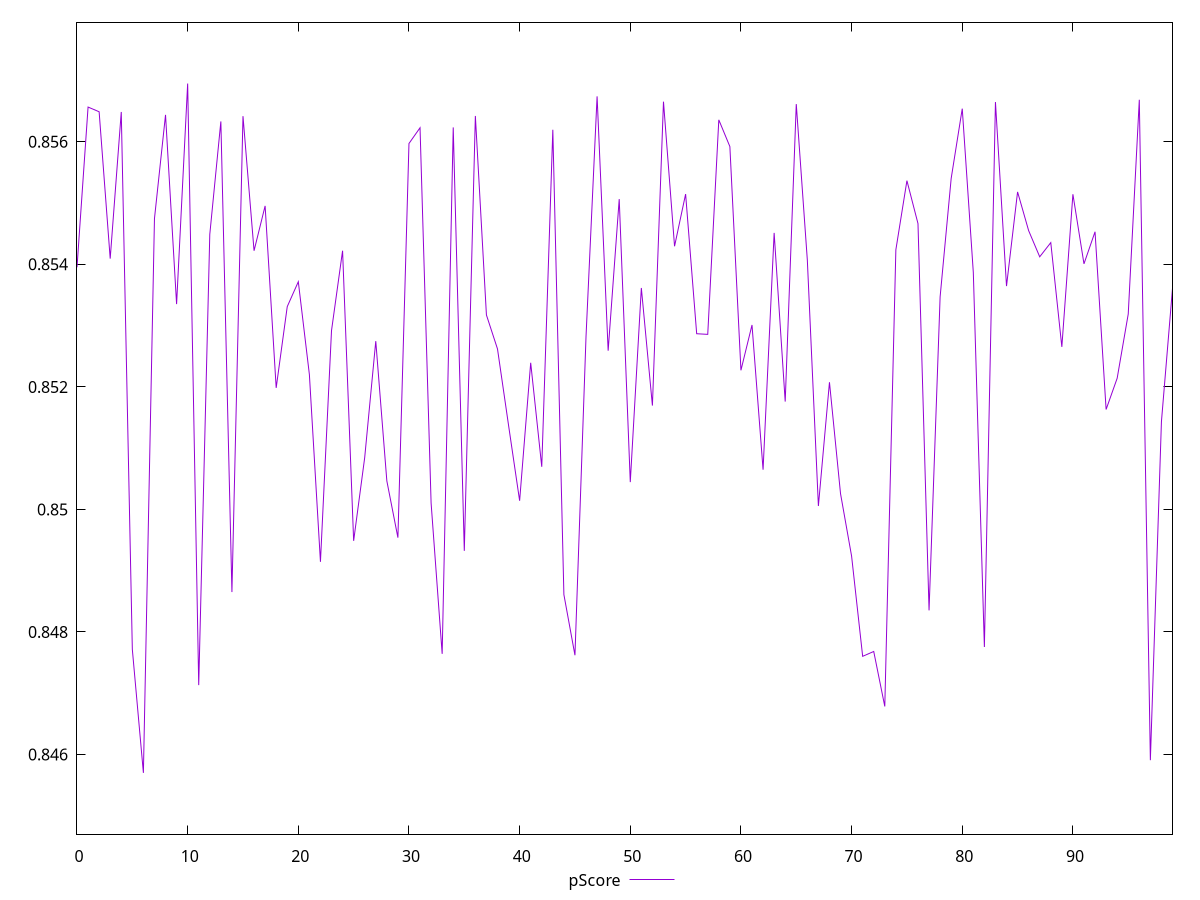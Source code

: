 reset

$pScore <<EOF
0 0.8539527311360555
1 0.8565680991522457
2 0.8564913833389027
3 0.8540941303174803
4 0.8564879265171684
5 0.8477143966930853
6 0.8456982283806779
7 0.8547463051534778
8 0.856440539333523
9 0.8533508167636524
10 0.8569519736410538
11 0.8471304350738025
12 0.854489634434589
13 0.8563332621604658
14 0.848650659760948
15 0.8564199213823178
16 0.8542224707481962
17 0.8549546128609979
18 0.8519837437771831
19 0.853310199949106
20 0.8537165887994952
21 0.85220202411402
22 0.8491437777533555
23 0.8529187281310102
24 0.8542226616653605
25 0.8494863151620419
26 0.8508463107193978
27 0.8527465418024093
28 0.8504646090825013
29 0.84953848019609
30 0.8559733242987115
31 0.8562302132047268
32 0.8501026844016664
33 0.8476413657571296
34 0.8562360772175597
35 0.8493228556460903
36 0.8564228729015155
37 0.8531738559440982
38 0.8526190215066709
39 0.8513717662228645
40 0.8501408658354109
41 0.8523933132062534
42 0.8506954114891591
43 0.8561974319955074
44 0.8486088828985712
45 0.8476189118660123
46 0.8528226578932459
47 0.856743386550748
48 0.852590895460545
49 0.8550657368585727
50 0.8504448922892037
51 0.8536148217427094
52 0.8516944251261597
53 0.8566561751807902
54 0.854295627036237
55 0.855147205798214
56 0.8528676513736616
57 0.8528571540994725
58 0.8563594097730602
59 0.8559228698852153
60 0.852270490155176
61 0.8530105589224699
62 0.8506473688060268
63 0.8545135441615797
64 0.8517602089243111
65 0.8566167754834487
66 0.854070765704937
67 0.8500552739904016
68 0.8520755097903424
69 0.85025688794352
70 0.8492369715330026
71 0.8476012069212452
72 0.8476802036054109
73 0.8467829010996644
74 0.8542372983466866
75 0.8553665714229594
76 0.8546653168116269
77 0.8483513165699555
78 0.8534694514308295
79 0.8554037640781342
80 0.856542177828557
81 0.8538665315639502
82 0.8477538315694373
83 0.8566498546721508
84 0.8536452061307414
85 0.8551829616089359
86 0.8545505714204821
87 0.8541235832767455
88 0.8543552185886599
89 0.8526524716483717
90 0.8551446667876582
91 0.854008558803405
92 0.8545322384239733
93 0.851631193333758
94 0.8521407991591081
95 0.8531891732590932
96 0.8566871440243603
97 0.8459049447269699
98 0.8514317503895756
99 0.8536071721250723
EOF

set key outside below
set xrange [0:99]
set yrange [0.8446982283806779:0.8579519736410538]
set trange [0.8446982283806779:0.8579519736410538]
set terminal svg size 640, 500 enhanced background rgb 'white'
set output "reports/report_00033_2021-03-01T14-23-16.841Z/first-contentful-paint/samples/astro-inner/pScore/values.svg"

plot $pScore title "pScore" with line

reset
